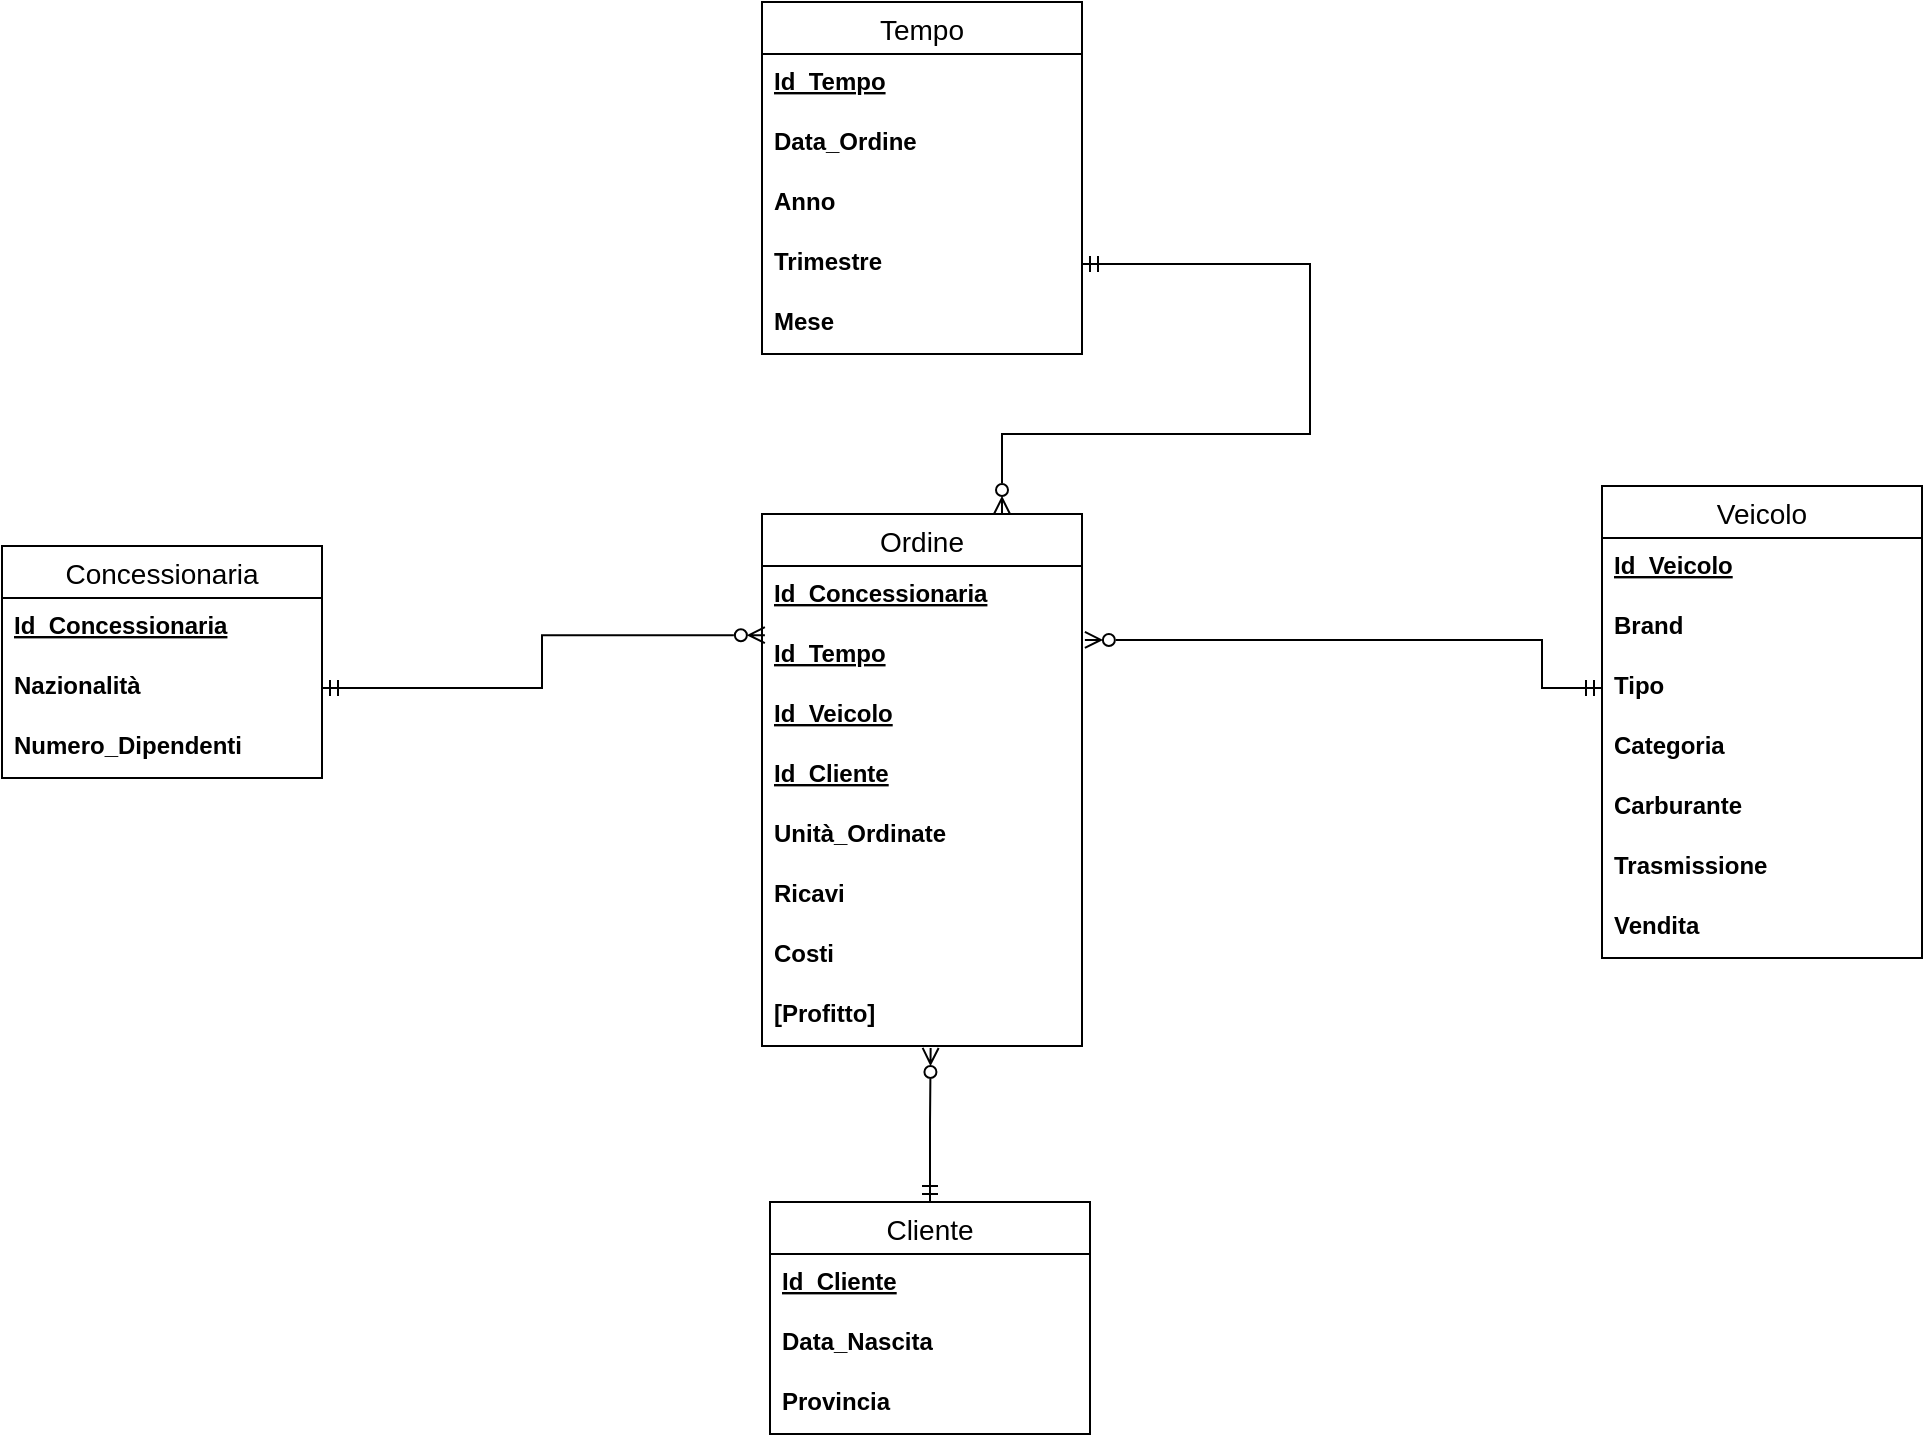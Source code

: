 <mxfile version="16.5.1" type="device"><diagram id="wv9eCmNIXZxe_6ROzbpe" name="Pagina-1"><mxGraphModel dx="2430" dy="2621" grid="1" gridSize="10" guides="1" tooltips="1" connect="1" arrows="1" fold="1" page="1" pageScale="1" pageWidth="1169" pageHeight="827" math="0" shadow="0"><root><mxCell id="0"/><mxCell id="1" parent="0"/><mxCell id="j9IQ5BFkkdOs7Fi6goy2-1" value="Ordine" style="swimlane;fontStyle=0;childLayout=stackLayout;horizontal=1;startSize=26;horizontalStack=0;resizeParent=1;resizeParentMax=0;resizeLast=0;collapsible=1;marginBottom=0;align=center;fontSize=14;" parent="1" vertex="1"><mxGeometry x="-684" y="-1374" width="160" height="266" as="geometry"/></mxCell><mxCell id="j9IQ5BFkkdOs7Fi6goy2-2" value="Id_Concessionaria" style="text;strokeColor=none;fillColor=none;spacingLeft=4;spacingRight=4;overflow=hidden;rotatable=0;points=[[0,0.5],[1,0.5]];portConstraint=eastwest;fontSize=12;fontStyle=5" parent="j9IQ5BFkkdOs7Fi6goy2-1" vertex="1"><mxGeometry y="26" width="160" height="30" as="geometry"/></mxCell><mxCell id="j9IQ5BFkkdOs7Fi6goy2-3" value="Id_Tempo" style="text;strokeColor=none;fillColor=none;spacingLeft=4;spacingRight=4;overflow=hidden;rotatable=0;points=[[0,0.5],[1,0.5]];portConstraint=eastwest;fontSize=12;fontStyle=5" parent="j9IQ5BFkkdOs7Fi6goy2-1" vertex="1"><mxGeometry y="56" width="160" height="30" as="geometry"/></mxCell><mxCell id="j9IQ5BFkkdOs7Fi6goy2-4" value="Id_Veicolo" style="text;strokeColor=none;fillColor=none;spacingLeft=4;spacingRight=4;overflow=hidden;rotatable=0;points=[[0,0.5],[1,0.5]];portConstraint=eastwest;fontSize=12;fontStyle=5" parent="j9IQ5BFkkdOs7Fi6goy2-1" vertex="1"><mxGeometry y="86" width="160" height="30" as="geometry"/></mxCell><mxCell id="j9IQ5BFkkdOs7Fi6goy2-6" value="Id_Cliente" style="text;strokeColor=none;fillColor=none;spacingLeft=4;spacingRight=4;overflow=hidden;rotatable=0;points=[[0,0.5],[1,0.5]];portConstraint=eastwest;fontSize=12;fontStyle=5" parent="j9IQ5BFkkdOs7Fi6goy2-1" vertex="1"><mxGeometry y="116" width="160" height="30" as="geometry"/></mxCell><mxCell id="j9IQ5BFkkdOs7Fi6goy2-7" value="Unità_Ordinate" style="text;strokeColor=none;fillColor=none;spacingLeft=4;spacingRight=4;overflow=hidden;rotatable=0;points=[[0,0.5],[1,0.5]];portConstraint=eastwest;fontSize=12;fontStyle=1" parent="j9IQ5BFkkdOs7Fi6goy2-1" vertex="1"><mxGeometry y="146" width="160" height="30" as="geometry"/></mxCell><mxCell id="j9IQ5BFkkdOs7Fi6goy2-8" value="Ricavi" style="text;strokeColor=none;fillColor=none;spacingLeft=4;spacingRight=4;overflow=hidden;rotatable=0;points=[[0,0.5],[1,0.5]];portConstraint=eastwest;fontSize=12;fontStyle=1" parent="j9IQ5BFkkdOs7Fi6goy2-1" vertex="1"><mxGeometry y="176" width="160" height="30" as="geometry"/></mxCell><mxCell id="nxjqJ2rC0v5NIh0FSQco-3" value="Costi" style="text;strokeColor=none;fillColor=none;spacingLeft=4;spacingRight=4;overflow=hidden;rotatable=0;points=[[0,0.5],[1,0.5]];portConstraint=eastwest;fontSize=12;fontStyle=1" vertex="1" parent="j9IQ5BFkkdOs7Fi6goy2-1"><mxGeometry y="206" width="160" height="30" as="geometry"/></mxCell><mxCell id="nxjqJ2rC0v5NIh0FSQco-4" value="[Profitto]" style="text;strokeColor=none;fillColor=none;spacingLeft=4;spacingRight=4;overflow=hidden;rotatable=0;points=[[0,0.5],[1,0.5]];portConstraint=eastwest;fontSize=12;fontStyle=1" vertex="1" parent="j9IQ5BFkkdOs7Fi6goy2-1"><mxGeometry y="236" width="160" height="30" as="geometry"/></mxCell><mxCell id="j9IQ5BFkkdOs7Fi6goy2-10" value="Veicolo" style="swimlane;fontStyle=0;childLayout=stackLayout;horizontal=1;startSize=26;horizontalStack=0;resizeParent=1;resizeParentMax=0;resizeLast=0;collapsible=1;marginBottom=0;align=center;fontSize=14;" parent="1" vertex="1"><mxGeometry x="-264" y="-1388" width="160" height="236" as="geometry"/></mxCell><mxCell id="j9IQ5BFkkdOs7Fi6goy2-11" value="Id_Veicolo" style="text;strokeColor=none;fillColor=none;spacingLeft=4;spacingRight=4;overflow=hidden;rotatable=0;points=[[0,0.5],[1,0.5]];portConstraint=eastwest;fontSize=12;fontStyle=5" parent="j9IQ5BFkkdOs7Fi6goy2-10" vertex="1"><mxGeometry y="26" width="160" height="30" as="geometry"/></mxCell><mxCell id="j9IQ5BFkkdOs7Fi6goy2-12" value="Brand" style="text;strokeColor=none;fillColor=none;spacingLeft=4;spacingRight=4;overflow=hidden;rotatable=0;points=[[0,0.5],[1,0.5]];portConstraint=eastwest;fontSize=12;fontStyle=1" parent="j9IQ5BFkkdOs7Fi6goy2-10" vertex="1"><mxGeometry y="56" width="160" height="30" as="geometry"/></mxCell><mxCell id="j9IQ5BFkkdOs7Fi6goy2-14" value="Tipo" style="text;strokeColor=none;fillColor=none;spacingLeft=4;spacingRight=4;overflow=hidden;rotatable=0;points=[[0,0.5],[1,0.5]];portConstraint=eastwest;fontSize=12;fontStyle=1" parent="j9IQ5BFkkdOs7Fi6goy2-10" vertex="1"><mxGeometry y="86" width="160" height="30" as="geometry"/></mxCell><mxCell id="nxjqJ2rC0v5NIh0FSQco-1" value="Categoria" style="text;strokeColor=none;fillColor=none;spacingLeft=4;spacingRight=4;overflow=hidden;rotatable=0;points=[[0,0.5],[1,0.5]];portConstraint=eastwest;fontSize=12;fontStyle=1" vertex="1" parent="j9IQ5BFkkdOs7Fi6goy2-10"><mxGeometry y="116" width="160" height="30" as="geometry"/></mxCell><mxCell id="nxjqJ2rC0v5NIh0FSQco-6" value="Carburante" style="text;strokeColor=none;fillColor=none;spacingLeft=4;spacingRight=4;overflow=hidden;rotatable=0;points=[[0,0.5],[1,0.5]];portConstraint=eastwest;fontSize=12;fontStyle=1" vertex="1" parent="j9IQ5BFkkdOs7Fi6goy2-10"><mxGeometry y="146" width="160" height="30" as="geometry"/></mxCell><mxCell id="nxjqJ2rC0v5NIh0FSQco-8" value="Trasmissione" style="text;strokeColor=none;fillColor=none;spacingLeft=4;spacingRight=4;overflow=hidden;rotatable=0;points=[[0,0.5],[1,0.5]];portConstraint=eastwest;fontSize=12;fontStyle=1" vertex="1" parent="j9IQ5BFkkdOs7Fi6goy2-10"><mxGeometry y="176" width="160" height="30" as="geometry"/></mxCell><mxCell id="nxjqJ2rC0v5NIh0FSQco-55" value="Vendita" style="text;strokeColor=none;fillColor=none;spacingLeft=4;spacingRight=4;overflow=hidden;rotatable=0;points=[[0,0.5],[1,0.5]];portConstraint=eastwest;fontSize=12;fontStyle=1" vertex="1" parent="j9IQ5BFkkdOs7Fi6goy2-10"><mxGeometry y="206" width="160" height="30" as="geometry"/></mxCell><mxCell id="j9IQ5BFkkdOs7Fi6goy2-17" value="Concessionaria" style="swimlane;fontStyle=0;childLayout=stackLayout;horizontal=1;startSize=26;horizontalStack=0;resizeParent=1;resizeParentMax=0;resizeLast=0;collapsible=1;marginBottom=0;align=center;fontSize=14;" parent="1" vertex="1"><mxGeometry x="-1064" y="-1358" width="160" height="116" as="geometry"/></mxCell><mxCell id="j9IQ5BFkkdOs7Fi6goy2-18" value="Id_Concessionaria" style="text;strokeColor=none;fillColor=none;spacingLeft=4;spacingRight=4;overflow=hidden;rotatable=0;points=[[0,0.5],[1,0.5]];portConstraint=eastwest;fontSize=12;fontStyle=5" parent="j9IQ5BFkkdOs7Fi6goy2-17" vertex="1"><mxGeometry y="26" width="160" height="30" as="geometry"/></mxCell><mxCell id="j9IQ5BFkkdOs7Fi6goy2-20" value="Nazionalità" style="text;strokeColor=none;fillColor=none;spacingLeft=4;spacingRight=4;overflow=hidden;rotatable=0;points=[[0,0.5],[1,0.5]];portConstraint=eastwest;fontSize=12;fontStyle=1" parent="j9IQ5BFkkdOs7Fi6goy2-17" vertex="1"><mxGeometry y="56" width="160" height="30" as="geometry"/></mxCell><mxCell id="j9IQ5BFkkdOs7Fi6goy2-21" value="Numero_Dipendenti" style="text;strokeColor=none;fillColor=none;spacingLeft=4;spacingRight=4;overflow=hidden;rotatable=0;points=[[0,0.5],[1,0.5]];portConstraint=eastwest;fontSize=12;fontStyle=1" parent="j9IQ5BFkkdOs7Fi6goy2-17" vertex="1"><mxGeometry y="86" width="160" height="30" as="geometry"/></mxCell><mxCell id="j9IQ5BFkkdOs7Fi6goy2-22" value="Tempo" style="swimlane;fontStyle=0;childLayout=stackLayout;horizontal=1;startSize=26;horizontalStack=0;resizeParent=1;resizeParentMax=0;resizeLast=0;collapsible=1;marginBottom=0;align=center;fontSize=14;" parent="1" vertex="1"><mxGeometry x="-684" y="-1630" width="160" height="176" as="geometry"/></mxCell><mxCell id="j9IQ5BFkkdOs7Fi6goy2-23" value="Id_Tempo" style="text;strokeColor=none;fillColor=none;spacingLeft=4;spacingRight=4;overflow=hidden;rotatable=0;points=[[0,0.5],[1,0.5]];portConstraint=eastwest;fontSize=12;fontStyle=5" parent="j9IQ5BFkkdOs7Fi6goy2-22" vertex="1"><mxGeometry y="26" width="160" height="30" as="geometry"/></mxCell><mxCell id="j9IQ5BFkkdOs7Fi6goy2-24" value="Data_Ordine" style="text;strokeColor=none;fillColor=none;spacingLeft=4;spacingRight=4;overflow=hidden;rotatable=0;points=[[0,0.5],[1,0.5]];portConstraint=eastwest;fontSize=12;fontStyle=1" parent="j9IQ5BFkkdOs7Fi6goy2-22" vertex="1"><mxGeometry y="56" width="160" height="30" as="geometry"/></mxCell><mxCell id="j9IQ5BFkkdOs7Fi6goy2-26" value="Anno" style="text;strokeColor=none;fillColor=none;spacingLeft=4;spacingRight=4;overflow=hidden;rotatable=0;points=[[0,0.5],[1,0.5]];portConstraint=eastwest;fontSize=12;fontStyle=1" parent="j9IQ5BFkkdOs7Fi6goy2-22" vertex="1"><mxGeometry y="86" width="160" height="30" as="geometry"/></mxCell><mxCell id="j9IQ5BFkkdOs7Fi6goy2-25" value="Trimestre" style="text;strokeColor=none;fillColor=none;spacingLeft=4;spacingRight=4;overflow=hidden;rotatable=0;points=[[0,0.5],[1,0.5]];portConstraint=eastwest;fontSize=12;fontStyle=1" parent="j9IQ5BFkkdOs7Fi6goy2-22" vertex="1"><mxGeometry y="116" width="160" height="30" as="geometry"/></mxCell><mxCell id="j9IQ5BFkkdOs7Fi6goy2-27" value="Mese" style="text;strokeColor=none;fillColor=none;spacingLeft=4;spacingRight=4;overflow=hidden;rotatable=0;points=[[0,0.5],[1,0.5]];portConstraint=eastwest;fontSize=12;fontStyle=1" parent="j9IQ5BFkkdOs7Fi6goy2-22" vertex="1"><mxGeometry y="146" width="160" height="30" as="geometry"/></mxCell><mxCell id="j9IQ5BFkkdOs7Fi6goy2-28" style="edgeStyle=orthogonalEdgeStyle;rounded=0;orthogonalLoop=1;jettySize=auto;html=1;startArrow=ERmandOne;startFill=0;endArrow=ERzeroToMany;endFill=0;exitX=1;exitY=0.5;exitDx=0;exitDy=0;entryX=0.75;entryY=0;entryDx=0;entryDy=0;" parent="1" edge="1" target="j9IQ5BFkkdOs7Fi6goy2-1" source="j9IQ5BFkkdOs7Fi6goy2-25"><mxGeometry relative="1" as="geometry"><mxPoint x="-604" y="-1402" as="sourcePoint"/><mxPoint x="-604" y="-1318" as="targetPoint"/><Array as="points"><mxPoint x="-410" y="-1499"/><mxPoint x="-410" y="-1414"/><mxPoint x="-564" y="-1414"/></Array></mxGeometry></mxCell><mxCell id="j9IQ5BFkkdOs7Fi6goy2-30" style="edgeStyle=orthogonalEdgeStyle;rounded=0;orthogonalLoop=1;jettySize=auto;html=1;exitX=1;exitY=0.5;exitDx=0;exitDy=0;entryX=0.009;entryY=0.153;entryDx=0;entryDy=0;entryPerimeter=0;endArrow=ERzeroToMany;endFill=0;startArrow=ERmandOne;startFill=0;" parent="1" source="j9IQ5BFkkdOs7Fi6goy2-20" target="j9IQ5BFkkdOs7Fi6goy2-3" edge="1"><mxGeometry relative="1" as="geometry"/></mxCell><mxCell id="j9IQ5BFkkdOs7Fi6goy2-32" style="edgeStyle=orthogonalEdgeStyle;rounded=0;orthogonalLoop=1;jettySize=auto;html=1;entryX=1.009;entryY=0.233;entryDx=0;entryDy=0;entryPerimeter=0;startArrow=ERmandOne;startFill=0;endArrow=ERzeroToMany;endFill=0;exitX=0;exitY=0.5;exitDx=0;exitDy=0;" parent="1" source="j9IQ5BFkkdOs7Fi6goy2-14" target="j9IQ5BFkkdOs7Fi6goy2-3" edge="1"><mxGeometry relative="1" as="geometry"><mxPoint x="-294" y="-1287" as="sourcePoint"/><Array as="points"><mxPoint x="-294" y="-1287"/><mxPoint x="-294" y="-1311"/></Array></mxGeometry></mxCell><mxCell id="nxjqJ2rC0v5NIh0FSQco-5" style="edgeStyle=orthogonalEdgeStyle;rounded=0;orthogonalLoop=1;jettySize=auto;html=1;exitX=0.5;exitY=0;exitDx=0;exitDy=0;startArrow=ERmandOne;startFill=0;endArrow=ERzeroToMany;endFill=0;entryX=0.527;entryY=1.033;entryDx=0;entryDy=0;entryPerimeter=0;" edge="1" parent="1" source="E4qPhXxXf1efxfRGaSN2-9" target="nxjqJ2rC0v5NIh0FSQco-4"><mxGeometry relative="1" as="geometry"><mxPoint x="-610" y="-1051" as="targetPoint"/></mxGeometry></mxCell><mxCell id="E4qPhXxXf1efxfRGaSN2-9" value="Cliente" style="swimlane;fontStyle=0;childLayout=stackLayout;horizontal=1;startSize=26;horizontalStack=0;resizeParent=1;resizeParentMax=0;resizeLast=0;collapsible=1;marginBottom=0;align=center;fontSize=14;" parent="1" vertex="1"><mxGeometry x="-680" y="-1030" width="160" height="116" as="geometry"/></mxCell><mxCell id="E4qPhXxXf1efxfRGaSN2-10" value="Id_Cliente" style="text;strokeColor=none;fillColor=none;spacingLeft=4;spacingRight=4;overflow=hidden;rotatable=0;points=[[0,0.5],[1,0.5]];portConstraint=eastwest;fontSize=12;fontStyle=5" parent="E4qPhXxXf1efxfRGaSN2-9" vertex="1"><mxGeometry y="26" width="160" height="30" as="geometry"/></mxCell><mxCell id="E4qPhXxXf1efxfRGaSN2-11" value="Data_Nascita" style="text;strokeColor=none;fillColor=none;spacingLeft=4;spacingRight=4;overflow=hidden;rotatable=0;points=[[0,0.5],[1,0.5]];portConstraint=eastwest;fontSize=12;fontStyle=1" parent="E4qPhXxXf1efxfRGaSN2-9" vertex="1"><mxGeometry y="56" width="160" height="30" as="geometry"/></mxCell><mxCell id="E4qPhXxXf1efxfRGaSN2-12" value="Provincia" style="text;strokeColor=none;fillColor=none;spacingLeft=4;spacingRight=4;overflow=hidden;rotatable=0;points=[[0,0.5],[1,0.5]];portConstraint=eastwest;fontSize=12;fontStyle=1" parent="E4qPhXxXf1efxfRGaSN2-9" vertex="1"><mxGeometry y="86" width="160" height="30" as="geometry"/></mxCell></root></mxGraphModel></diagram></mxfile>